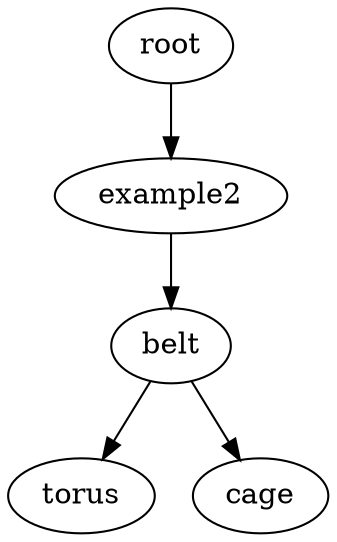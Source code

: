 digraph example2 {
    root_6 [label="root"];
    example2_7 [label="example2"];
    belt_8 [label="belt"];
    torus_9 [label="torus"];
    cage_10 [label="cage"];
    root_6 -> example2_7;
    example2_7 -> belt_8;
    belt_8 -> torus_9;
    belt_8 -> cage_10;
}

